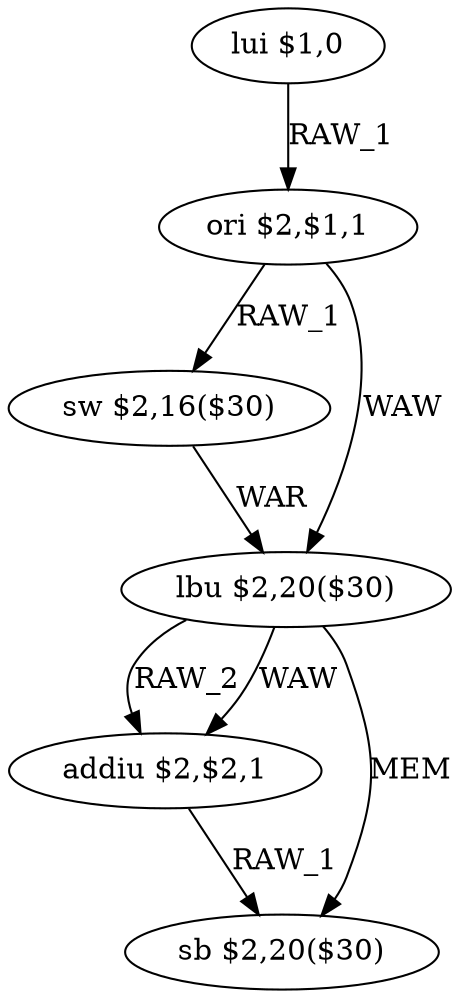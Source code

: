 digraph G1 {
node [shape = ellipse];
i0 [label = "lui $1,0"] ;
i0 ->  i1 [label= "RAW_1"];
i1 [label = "ori $2,$1,1"] ;
i1 ->  i2 [label= "RAW_1"];
i1 ->  i3 [label= "WAW"];
i2 [label = "sw $2,16($30)"] ;
i2 ->  i3 [label= "WAR"];
i3 [label = "lbu $2,20($30)"] ;
i3 ->  i4 [label= "RAW_2"];
i3 ->  i4 [label= "WAW"];
i3 ->  i5 [label= "MEM"];
i4 [label = "addiu $2,$2,1"] ;
i4 ->  i5 [label= "RAW_1"];
i5 [label = "sb $2,20($30)"] ;
}
